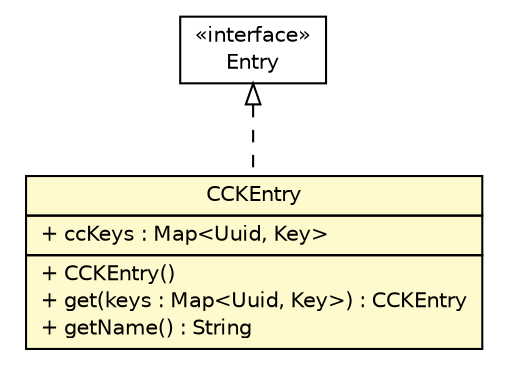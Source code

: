 #!/usr/local/bin/dot
#
# Class diagram 
# Generated by UMLGraph version R5_6 (http://www.umlgraph.org/)
#

digraph G {
	edge [fontname="Helvetica",fontsize=10,labelfontname="Helvetica",labelfontsize=10];
	node [fontname="Helvetica",fontsize=10,shape=plaintext];
	nodesep=0.25;
	ranksep=0.5;
	// sorcer.core.loki.exertion.CCKEntry
	c110339 [label=<<table title="sorcer.core.loki.exertion.CCKEntry" border="0" cellborder="1" cellspacing="0" cellpadding="2" port="p" bgcolor="lemonChiffon" href="./CCKEntry.html">
		<tr><td><table border="0" cellspacing="0" cellpadding="1">
<tr><td align="center" balign="center"> CCKEntry </td></tr>
		</table></td></tr>
		<tr><td><table border="0" cellspacing="0" cellpadding="1">
<tr><td align="left" balign="left"> + ccKeys : Map&lt;Uuid, Key&gt; </td></tr>
		</table></td></tr>
		<tr><td><table border="0" cellspacing="0" cellpadding="1">
<tr><td align="left" balign="left"> + CCKEntry() </td></tr>
<tr><td align="left" balign="left"> + get(keys : Map&lt;Uuid, Key&gt;) : CCKEntry </td></tr>
<tr><td align="left" balign="left"> + getName() : String </td></tr>
		</table></td></tr>
		</table>>, URL="./CCKEntry.html", fontname="Helvetica", fontcolor="black", fontsize=10.0];
	//sorcer.core.loki.exertion.CCKEntry implements net.jini.core.entry.Entry
	c110620:p -> c110339:p [dir=back,arrowtail=empty,style=dashed];
	// net.jini.core.entry.Entry
	c110620 [label=<<table title="net.jini.core.entry.Entry" border="0" cellborder="1" cellspacing="0" cellpadding="2" port="p" href="https://river.apache.org/doc/api/net/jini/core/entry/Entry.html">
		<tr><td><table border="0" cellspacing="0" cellpadding="1">
<tr><td align="center" balign="center"> &#171;interface&#187; </td></tr>
<tr><td align="center" balign="center"> Entry </td></tr>
		</table></td></tr>
		</table>>, URL="https://river.apache.org/doc/api/net/jini/core/entry/Entry.html", fontname="Helvetica", fontcolor="black", fontsize=10.0];
}

